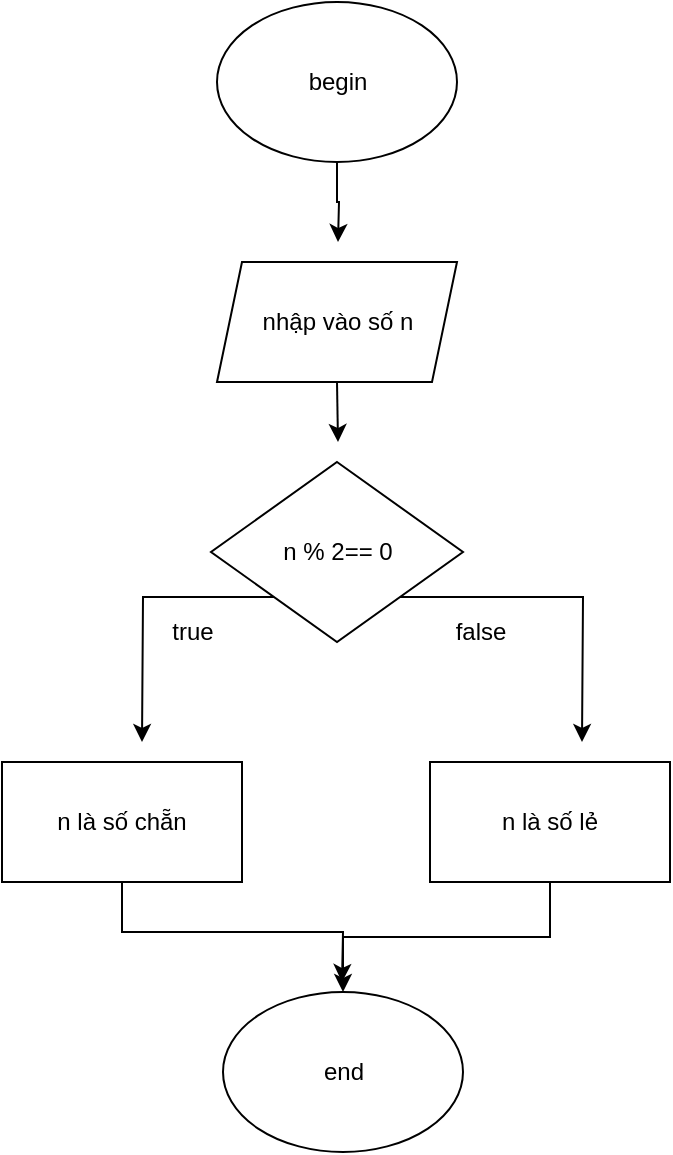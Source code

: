 <mxfile version="25.0.3">
  <diagram name="Trang-1" id="wHCXTxOX28G125Q4SG9T">
    <mxGraphModel dx="954" dy="647" grid="1" gridSize="10" guides="1" tooltips="1" connect="1" arrows="1" fold="1" page="1" pageScale="1" pageWidth="827" pageHeight="1169" math="0" shadow="0">
      <root>
        <mxCell id="0" />
        <mxCell id="1" parent="0" />
        <mxCell id="5H44cNNyPtTebJvEYgaW-11" style="edgeStyle=orthogonalEdgeStyle;rounded=0;orthogonalLoop=1;jettySize=auto;html=1;exitX=0.5;exitY=1;exitDx=0;exitDy=0;" edge="1" parent="1" source="5H44cNNyPtTebJvEYgaW-1">
          <mxGeometry relative="1" as="geometry">
            <mxPoint x="368" y="170" as="targetPoint" />
          </mxGeometry>
        </mxCell>
        <mxCell id="5H44cNNyPtTebJvEYgaW-1" value="begin" style="ellipse;whiteSpace=wrap;html=1;" vertex="1" parent="1">
          <mxGeometry x="307.5" y="50" width="120" height="80" as="geometry" />
        </mxCell>
        <mxCell id="5H44cNNyPtTebJvEYgaW-13" style="edgeStyle=orthogonalEdgeStyle;rounded=0;orthogonalLoop=1;jettySize=auto;html=1;exitX=0;exitY=1;exitDx=0;exitDy=0;" edge="1" parent="1" source="5H44cNNyPtTebJvEYgaW-6">
          <mxGeometry relative="1" as="geometry">
            <mxPoint x="270" y="420" as="targetPoint" />
          </mxGeometry>
        </mxCell>
        <mxCell id="5H44cNNyPtTebJvEYgaW-14" style="edgeStyle=orthogonalEdgeStyle;rounded=0;orthogonalLoop=1;jettySize=auto;html=1;exitX=1;exitY=1;exitDx=0;exitDy=0;" edge="1" parent="1" source="5H44cNNyPtTebJvEYgaW-6">
          <mxGeometry relative="1" as="geometry">
            <mxPoint x="490" y="420" as="targetPoint" />
          </mxGeometry>
        </mxCell>
        <mxCell id="5H44cNNyPtTebJvEYgaW-6" value="n % 2== 0" style="rhombus;whiteSpace=wrap;html=1;" vertex="1" parent="1">
          <mxGeometry x="304.5" y="280" width="126" height="90" as="geometry" />
        </mxCell>
        <mxCell id="5H44cNNyPtTebJvEYgaW-12" style="edgeStyle=orthogonalEdgeStyle;rounded=0;orthogonalLoop=1;jettySize=auto;html=1;exitX=0.5;exitY=1;exitDx=0;exitDy=0;" edge="1" parent="1" source="5H44cNNyPtTebJvEYgaW-8">
          <mxGeometry relative="1" as="geometry">
            <mxPoint x="368" y="270" as="targetPoint" />
          </mxGeometry>
        </mxCell>
        <mxCell id="5H44cNNyPtTebJvEYgaW-8" value="&lt;div&gt;nhập vào số n&lt;/div&gt;" style="shape=parallelogram;perimeter=parallelogramPerimeter;whiteSpace=wrap;html=1;fixedSize=1;size=12.5;" vertex="1" parent="1">
          <mxGeometry x="307.5" y="180" width="120" height="60" as="geometry" />
        </mxCell>
        <mxCell id="5H44cNNyPtTebJvEYgaW-20" style="edgeStyle=orthogonalEdgeStyle;rounded=0;orthogonalLoop=1;jettySize=auto;html=1;exitX=0.5;exitY=1;exitDx=0;exitDy=0;" edge="1" parent="1" source="5H44cNNyPtTebJvEYgaW-9">
          <mxGeometry relative="1" as="geometry">
            <mxPoint x="370" y="540" as="targetPoint" />
          </mxGeometry>
        </mxCell>
        <mxCell id="5H44cNNyPtTebJvEYgaW-9" value="n là số chẵn" style="rounded=0;whiteSpace=wrap;html=1;" vertex="1" parent="1">
          <mxGeometry x="200" y="430" width="120" height="60" as="geometry" />
        </mxCell>
        <mxCell id="5H44cNNyPtTebJvEYgaW-19" style="edgeStyle=orthogonalEdgeStyle;rounded=0;orthogonalLoop=1;jettySize=auto;html=1;exitX=0.5;exitY=1;exitDx=0;exitDy=0;" edge="1" parent="1" source="5H44cNNyPtTebJvEYgaW-10" target="5H44cNNyPtTebJvEYgaW-17">
          <mxGeometry relative="1" as="geometry" />
        </mxCell>
        <mxCell id="5H44cNNyPtTebJvEYgaW-10" value="n là số lẻ" style="rounded=0;whiteSpace=wrap;html=1;" vertex="1" parent="1">
          <mxGeometry x="414" y="430" width="120" height="60" as="geometry" />
        </mxCell>
        <mxCell id="5H44cNNyPtTebJvEYgaW-15" value="true" style="text;html=1;align=center;verticalAlign=middle;resizable=0;points=[];autosize=1;strokeColor=none;fillColor=none;" vertex="1" parent="1">
          <mxGeometry x="275" y="350" width="40" height="30" as="geometry" />
        </mxCell>
        <mxCell id="5H44cNNyPtTebJvEYgaW-16" value="false" style="text;html=1;align=center;verticalAlign=middle;resizable=0;points=[];autosize=1;strokeColor=none;fillColor=none;" vertex="1" parent="1">
          <mxGeometry x="414" y="350" width="50" height="30" as="geometry" />
        </mxCell>
        <mxCell id="5H44cNNyPtTebJvEYgaW-17" value="end" style="ellipse;whiteSpace=wrap;html=1;" vertex="1" parent="1">
          <mxGeometry x="310.5" y="545" width="120" height="80" as="geometry" />
        </mxCell>
      </root>
    </mxGraphModel>
  </diagram>
</mxfile>
